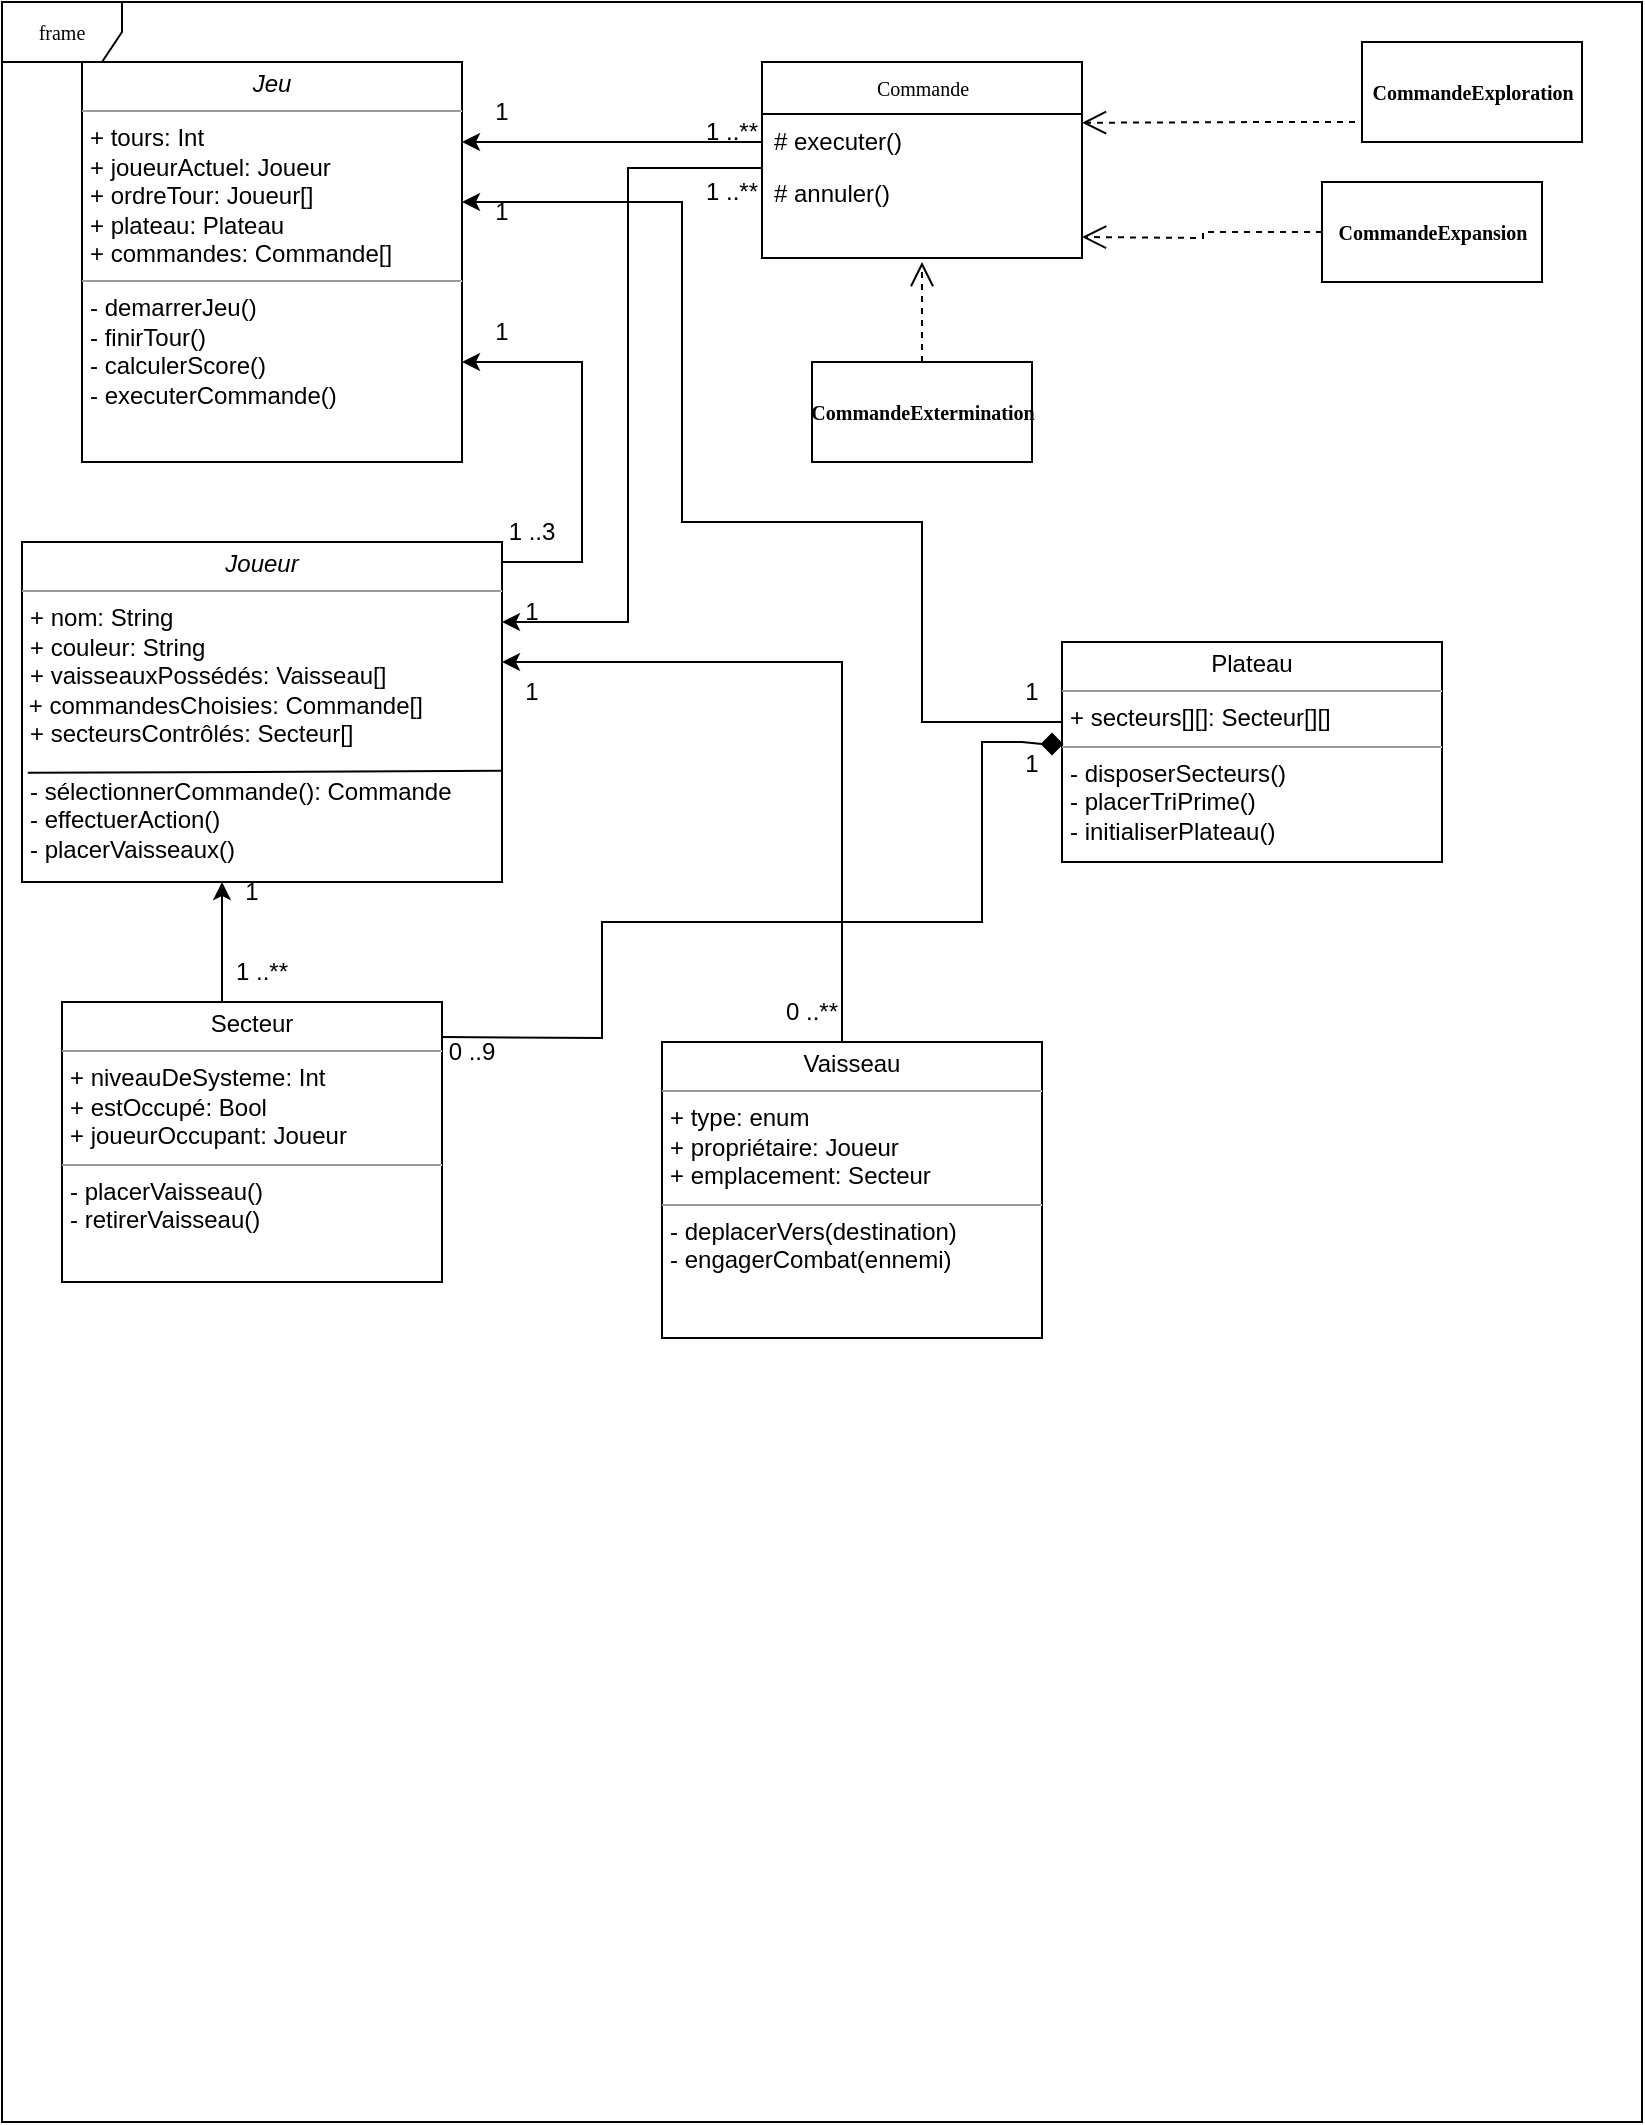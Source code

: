 <mxfile version="24.8.3">
  <diagram name="Page-1" id="c4acf3e9-155e-7222-9cf6-157b1a14988f">
    <mxGraphModel dx="1050" dy="558" grid="1" gridSize="10" guides="1" tooltips="1" connect="1" arrows="1" fold="1" page="1" pageScale="1" pageWidth="850" pageHeight="1100" background="none" math="0" shadow="0">
      <root>
        <mxCell id="0" />
        <mxCell id="1" parent="0" />
        <mxCell id="17acba5748e5396b-1" value="frame" style="shape=umlFrame;whiteSpace=wrap;html=1;rounded=0;shadow=0;comic=0;labelBackgroundColor=none;strokeWidth=1;fontFamily=Verdana;fontSize=10;align=center;movable=0;resizable=0;rotatable=0;deletable=0;editable=0;locked=1;connectable=0;" parent="1" vertex="1">
          <mxGeometry x="20" y="20" width="820" height="1060" as="geometry" />
        </mxCell>
        <mxCell id="17acba5748e5396b-20" value="Commande" style="swimlane;html=1;fontStyle=0;childLayout=stackLayout;horizontal=1;startSize=26;fillColor=none;horizontalStack=0;resizeParent=1;resizeLast=0;collapsible=1;marginBottom=0;swimlaneFillColor=#ffffff;rounded=0;shadow=0;comic=0;labelBackgroundColor=none;strokeWidth=1;fontFamily=Verdana;fontSize=10;align=center;" parent="1" vertex="1">
          <mxGeometry x="400" y="50" width="160" height="98" as="geometry" />
        </mxCell>
        <mxCell id="17acba5748e5396b-21" value="# executer()" style="text;html=1;strokeColor=none;fillColor=none;align=left;verticalAlign=top;spacingLeft=4;spacingRight=4;whiteSpace=wrap;overflow=hidden;rotatable=0;points=[[0,0.5],[1,0.5]];portConstraint=eastwest;" parent="17acba5748e5396b-20" vertex="1">
          <mxGeometry y="26" width="160" height="26" as="geometry" />
        </mxCell>
        <mxCell id="GJo9A6eDQmk_NZIqTq33-12" value="# annuler()" style="text;html=1;strokeColor=none;fillColor=none;align=left;verticalAlign=top;spacingLeft=4;spacingRight=4;whiteSpace=wrap;overflow=hidden;rotatable=0;points=[[0,0.5],[1,0.5]];portConstraint=eastwest;" parent="17acba5748e5396b-20" vertex="1">
          <mxGeometry y="52" width="160" height="26" as="geometry" />
        </mxCell>
        <mxCell id="5d2195bd80daf111-10" value="&lt;p style=&quot;margin:0px;margin-top:4px;text-align:center;&quot;&gt;&lt;span style=&quot;caret-color: rgb(0, 0, 0); text-align: start; text-wrap: wrap; text-size-adjust: auto;&quot; id=&quot;docs-internal-guid-2ee5d506-7fff-8867-afa0-fd2d16b8a3a7&quot;&gt;&lt;span style=&quot;background-color: transparent; font-variant-east-asian: normal; font-variant-position: normal; vertical-align: baseline; white-space-collapse: preserve;&quot;&gt;&lt;font style=&quot;font-size: 12px;&quot;&gt;Vaisseau&lt;/font&gt;&lt;/span&gt;&lt;/span&gt;&lt;br&gt;&lt;/p&gt;&lt;hr size=&quot;1&quot;&gt;&lt;p style=&quot;margin:0px;margin-left:4px;&quot;&gt;&lt;font style=&quot;font-size: 12px;&quot;&gt;+&amp;nbsp;&lt;span style=&quot;caret-color: rgb(0, 0, 0); text-wrap: wrap; text-size-adjust: auto;&quot; id=&quot;docs-internal-guid-93e13cd5-7fff-e32a-2f38-325c44c238fd&quot;&gt;&lt;span style=&quot;background-color: transparent; font-variant-east-asian: normal; font-variant-position: normal; vertical-align: baseline; white-space-collapse: preserve;&quot;&gt;&lt;font style=&quot;font-size: 12px;&quot;&gt;type&lt;/font&gt;&lt;/span&gt;&lt;/span&gt;: enum&lt;br&gt;+&amp;nbsp;&lt;span style=&quot;caret-color: rgb(0, 0, 0); text-wrap: wrap; text-size-adjust: auto;&quot; id=&quot;docs-internal-guid-62168c0f-7fff-41d5-4c26-f476566d4a15&quot;&gt;&lt;span style=&quot;font-family: Arial, sans-serif; background-color: transparent; font-variant-east-asian: normal; font-variant-position: normal; vertical-align: baseline; white-space-collapse: preserve;&quot;&gt;propriétaire&lt;/span&gt;&lt;/span&gt;: Joueur&lt;/font&gt;&lt;/p&gt;&lt;p style=&quot;margin:0px;margin-left:4px;&quot;&gt;&lt;font style=&quot;font-size: 12px;&quot;&gt;+&amp;nbsp;&lt;span style=&quot;caret-color: rgb(0, 0, 0); text-wrap: wrap; text-size-adjust: auto;&quot; id=&quot;docs-internal-guid-e295361c-7fff-5693-6578-479ee620bb02&quot;&gt;&lt;span style=&quot;font-family: Arial, sans-serif; background-color: transparent; font-variant-east-asian: normal; font-variant-position: normal; vertical-align: baseline; white-space-collapse: preserve;&quot;&gt;emplacement&lt;/span&gt;&lt;/span&gt;: Secteur&lt;br&gt;&lt;/font&gt;&lt;/p&gt;&lt;hr size=&quot;1&quot;&gt;&lt;p style=&quot;margin:0px;margin-left:4px;&quot;&gt;&lt;font style=&quot;font-size: 12px;&quot;&gt;-&amp;nbsp;&lt;span style=&quot;caret-color: rgb(0, 0, 0); text-wrap: wrap; text-size-adjust: auto;&quot; id=&quot;docs-internal-guid-6ab4af52-7fff-8bf8-78c1-0ad7d5bf00ba&quot;&gt;&lt;span style=&quot;font-family: Arial, sans-serif; background-color: transparent; font-variant-east-asian: normal; font-variant-position: normal; vertical-align: baseline; white-space-collapse: preserve;&quot;&gt;deplacerVers&lt;/span&gt;&lt;/span&gt;(destination)&lt;/font&gt;&lt;/p&gt;&lt;p style=&quot;margin:0px;margin-left:4px;&quot;&gt;&lt;font style=&quot;font-size: 12px;&quot;&gt;&lt;span style=&quot;background-color: initial;&quot;&gt;-&amp;nbsp;&lt;/span&gt;&lt;span style=&quot;caret-color: rgb(0, 0, 0); text-wrap: wrap; text-size-adjust: auto;&quot; id=&quot;docs-internal-guid-ca77cee1-7fff-af72-6b52-f041e94a133c&quot;&gt;&lt;span style=&quot;font-family: Arial, sans-serif; background-color: transparent; font-variant-east-asian: normal; font-variant-position: normal; vertical-align: baseline; white-space-collapse: preserve;&quot;&gt;engagerCombat&lt;/span&gt;&lt;/span&gt;&lt;span style=&quot;background-color: initial;&quot;&gt;(ennemi)&lt;/span&gt;&lt;/font&gt;&lt;br&gt;&lt;/p&gt;" style="verticalAlign=top;align=left;overflow=fill;fontSize=12;fontFamily=Helvetica;html=1;rounded=0;shadow=0;comic=0;labelBackgroundColor=none;strokeWidth=1" parent="1" vertex="1">
          <mxGeometry x="350" y="540" width="190" height="148" as="geometry" />
        </mxCell>
        <mxCell id="5d2195bd80daf111-13" value="&lt;b&gt;CommandeExtermination&lt;/b&gt;" style="html=1;rounded=0;shadow=0;comic=0;labelBackgroundColor=none;strokeWidth=1;fontFamily=Verdana;fontSize=10;align=center;" parent="1" vertex="1">
          <mxGeometry x="425" y="200" width="110" height="50" as="geometry" />
        </mxCell>
        <mxCell id="5d2195bd80daf111-14" value="&lt;b&gt;CommandeExpansion&lt;/b&gt;" style="html=1;rounded=0;shadow=0;comic=0;labelBackgroundColor=none;strokeWidth=1;fontFamily=Verdana;fontSize=10;align=center;" parent="1" vertex="1">
          <mxGeometry x="680" y="110" width="110" height="50" as="geometry" />
        </mxCell>
        <mxCell id="5d2195bd80daf111-26" style="edgeStyle=orthogonalEdgeStyle;rounded=0;html=1;dashed=1;labelBackgroundColor=none;startFill=0;endArrow=open;endFill=0;endSize=10;fontFamily=Verdana;fontSize=10;exitX=0.5;exitY=0;exitDx=0;exitDy=0;" parent="1" source="5d2195bd80daf111-13" edge="1">
          <mxGeometry relative="1" as="geometry">
            <Array as="points">
              <mxPoint x="480" y="150" />
            </Array>
            <mxPoint x="440" y="200" as="sourcePoint" />
            <mxPoint x="480" y="150" as="targetPoint" />
          </mxGeometry>
        </mxCell>
        <mxCell id="5d2195bd80daf111-15" value="&lt;p style=&quot;margin:0px;margin-top:4px;text-align:center;&quot;&gt;&lt;span style=&quot;caret-color: rgb(0, 0, 0); text-align: start; text-wrap: wrap; text-size-adjust: auto;&quot; id=&quot;docs-internal-guid-b3213f9f-7fff-8f5c-c253-338bc10951cc&quot;&gt;&lt;span style=&quot;font-family: Arial, sans-serif; background-color: transparent; font-variant-east-asian: normal; font-variant-position: normal; vertical-align: baseline; white-space-collapse: preserve;&quot;&gt;Plateau&lt;/span&gt;&lt;/span&gt;&lt;br&gt;&lt;/p&gt;&lt;hr size=&quot;1&quot;&gt;&lt;p style=&quot;margin:0px;margin-left:4px;&quot;&gt;+&amp;nbsp;&lt;span style=&quot;caret-color: rgb(0, 0, 0); text-wrap: wrap; text-size-adjust: auto;&quot; id=&quot;docs-internal-guid-b2e2c27a-7fff-f34c-b8bb-4817a529b96e&quot;&gt;&lt;span style=&quot;font-family: Arial, sans-serif; background-color: transparent; font-variant-east-asian: normal; font-variant-position: normal; vertical-align: baseline; white-space-collapse: preserve;&quot;&gt;&lt;font style=&quot;font-size: 12px;&quot;&gt;secteurs[][]&lt;/font&gt;&lt;/span&gt;&lt;/span&gt;: Secteur[][]&lt;br&gt;&lt;/p&gt;&lt;hr size=&quot;1&quot;&gt;&lt;p style=&quot;margin:0px;margin-left:4px;&quot;&gt;-&amp;nbsp;&lt;span style=&quot;caret-color: rgb(0, 0, 0); text-wrap: wrap; text-size-adjust: auto;&quot; id=&quot;docs-internal-guid-2244ef7e-7fff-301d-b6cc-7731503437bb&quot;&gt;&lt;span style=&quot;font-family: Arial, sans-serif; background-color: transparent; font-variant-east-asian: normal; font-variant-position: normal; vertical-align: baseline; white-space-collapse: preserve;&quot;&gt;&lt;font style=&quot;font-size: 12px;&quot;&gt;disposerSecteurs&lt;/font&gt;&lt;/span&gt;&lt;/span&gt;()&lt;/p&gt;&lt;p style=&quot;margin:0px;margin-left:4px;&quot;&gt;-&amp;nbsp;&lt;span style=&quot;caret-color: rgb(0, 0, 0); text-wrap: wrap; text-size-adjust: auto;&quot; id=&quot;docs-internal-guid-e2a53ce2-7fff-88a2-711e-00a28b6adaa2&quot;&gt;&lt;span style=&quot;font-family: Arial, sans-serif; background-color: transparent; font-variant-east-asian: normal; font-variant-position: normal; vertical-align: baseline; white-space-collapse: preserve;&quot;&gt;&lt;font style=&quot;font-size: 12px;&quot;&gt;placerTriPrime&lt;/font&gt;&lt;/span&gt;&lt;/span&gt;()&lt;/p&gt;&lt;p style=&quot;margin:0px;margin-left:4px;&quot;&gt;- initialiserPlateau()&lt;br&gt;&lt;/p&gt;" style="verticalAlign=top;align=left;overflow=fill;fontSize=12;fontFamily=Helvetica;html=1;rounded=0;shadow=0;comic=0;labelBackgroundColor=none;strokeWidth=1" parent="1" vertex="1">
          <mxGeometry x="550" y="340" width="190" height="110" as="geometry" />
        </mxCell>
        <mxCell id="5d2195bd80daf111-17" value="&lt;b&gt;CommandeExploration&lt;/b&gt;" style="html=1;rounded=0;shadow=0;comic=0;labelBackgroundColor=none;strokeWidth=1;fontFamily=Verdana;fontSize=10;align=center;" parent="1" vertex="1">
          <mxGeometry x="700" y="40" width="110" height="50" as="geometry" />
        </mxCell>
        <mxCell id="5d2195bd80daf111-18" value="&lt;p style=&quot;margin:0px;margin-top:4px;text-align:center;&quot;&gt;&lt;i&gt;Jeu&lt;/i&gt;&lt;br&gt;&lt;/p&gt;&lt;hr size=&quot;1&quot;&gt;&lt;p style=&quot;margin:0px;margin-left:4px;&quot;&gt;+ tours: Int&lt;br&gt;+ joueurActuel: Joueur&lt;/p&gt;&lt;p style=&quot;margin: 0px 0px 0px 4px;&quot;&gt;+ ordreTour: Joueur[]&lt;/p&gt;&lt;p style=&quot;margin: 0px 0px 0px 4px;&quot;&gt;+ plateau: Plateau&lt;/p&gt;&lt;p style=&quot;margin: 0px 0px 0px 4px;&quot;&gt;+ commandes: Commande[]&lt;/p&gt;&lt;hr size=&quot;1&quot;&gt;&lt;p style=&quot;margin:0px;margin-left:4px;&quot;&gt;- demarrerJeu()&lt;br&gt;- finirTour()&lt;/p&gt;&lt;p style=&quot;margin:0px;margin-left:4px;&quot;&gt;- calculerScore()&lt;br&gt;&lt;/p&gt;&lt;p style=&quot;margin:0px;margin-left:4px;&quot;&gt;- executerCommande()&lt;br&gt;&lt;/p&gt;" style="verticalAlign=top;align=left;overflow=fill;fontSize=12;fontFamily=Helvetica;html=1;rounded=0;shadow=0;comic=0;labelBackgroundColor=none;strokeWidth=1" parent="1" vertex="1">
          <mxGeometry x="60" y="50" width="190" height="200" as="geometry" />
        </mxCell>
        <mxCell id="5d2195bd80daf111-19" value="&lt;p style=&quot;margin:0px;margin-top:4px;text-align:center;&quot;&gt;&lt;i&gt;Joueur&lt;/i&gt;&lt;br&gt;&lt;/p&gt;&lt;hr size=&quot;1&quot;&gt;&lt;p style=&quot;margin:0px;margin-left:4px;&quot;&gt;+ nom: String&lt;br&gt;+ couleur: String&lt;/p&gt;&lt;p style=&quot;margin:0px;margin-left:4px;&quot;&gt;+&amp;nbsp;&lt;span style=&quot;caret-color: rgb(0, 0, 0); text-wrap: wrap; text-size-adjust: auto;&quot; id=&quot;docs-internal-guid-6de89723-7fff-ddd4-8437-8b7554050fe8&quot;&gt;&lt;span style=&quot;background-color: transparent; font-variant-east-asian: normal; font-variant-position: normal; vertical-align: baseline; white-space-collapse: preserve;&quot;&gt;&lt;font style=&quot;font-size: 12px;&quot; face=&quot;Helvetica&quot;&gt;vaisseauxPossédés&lt;/font&gt;&lt;/span&gt;&lt;/span&gt;:&amp;nbsp;&lt;span style=&quot;background-color: transparent; font-family: Arial, sans-serif; white-space: pre-wrap; caret-color: rgb(0, 0, 0);&quot;&gt;&lt;font style=&quot;font-size: 12px;&quot;&gt;Vaisseau[]&lt;/font&gt;&lt;/span&gt;&lt;br&gt;&lt;/p&gt;&lt;div&gt;&amp;nbsp;&lt;span style=&quot;background-color: initial;&quot;&gt;+ &lt;font face=&quot;Helvetica&quot;&gt;commandesChoisies&lt;/font&gt;&lt;/span&gt;&lt;span style=&quot;background-color: initial;&quot;&gt;: Commande[]&lt;/span&gt;&lt;/div&gt;&lt;div&gt;&lt;p style=&quot;margin: 0px 0px 0px 4px;&quot;&gt;+&amp;nbsp;&lt;span style=&quot;caret-color: rgb(0, 0, 0); text-wrap: wrap; text-size-adjust: auto;&quot; id=&quot;docs-internal-guid-5e5d3d90-7fff-a844-01cc-83fdc1810987&quot;&gt;&lt;span style=&quot;font-family: Arial, sans-serif; background-color: transparent; font-variant-east-asian: normal; font-variant-position: normal; vertical-align: baseline; white-space-collapse: preserve;&quot;&gt;&lt;font style=&quot;font-size: 12px;&quot;&gt;secteursContrôlés&lt;/font&gt;&lt;/span&gt;&lt;/span&gt;: Secteur[]&lt;br&gt;&lt;/p&gt;&lt;p style=&quot;margin: 0px 0px 0px 4px;&quot;&gt;&lt;br&gt;&lt;/p&gt;&lt;/div&gt;&lt;div&gt;&lt;/div&gt;&lt;p style=&quot;margin:0px;margin-left:4px;&quot;&gt;-&amp;nbsp;&lt;span style=&quot;caret-color: rgb(0, 0, 0); text-wrap: wrap; text-size-adjust: auto;&quot; id=&quot;docs-internal-guid-1cc7331e-7fff-ebf7-1ea9-ec3f53f1e658&quot;&gt;&lt;span style=&quot;font-family: Arial, sans-serif; background-color: transparent; font-variant-east-asian: normal; font-variant-position: normal; vertical-align: baseline; white-space-collapse: preserve;&quot;&gt;&lt;font style=&quot;font-size: 12px;&quot;&gt;sélectionnerCommande&lt;/font&gt;&lt;/span&gt;&lt;/span&gt;(): Commande&lt;br&gt;-&amp;nbsp;&lt;span style=&quot;caret-color: rgb(0, 0, 0); text-wrap: wrap; text-size-adjust: auto;&quot; id=&quot;docs-internal-guid-b605cee1-7fff-6ceb-278c-d278d0f0dbaa&quot;&gt;&lt;span style=&quot;font-family: Arial, sans-serif; background-color: transparent; font-variant-east-asian: normal; font-variant-position: normal; vertical-align: baseline; white-space-collapse: preserve;&quot;&gt;&lt;font style=&quot;font-size: 12px;&quot;&gt;effectuerAction&lt;/font&gt;&lt;/span&gt;&lt;/span&gt;()&lt;/p&gt;&lt;p style=&quot;margin:0px;margin-left:4px;&quot;&gt;-&amp;nbsp;&lt;span style=&quot;caret-color: rgb(0, 0, 0); text-wrap: wrap; text-size-adjust: auto;&quot; id=&quot;docs-internal-guid-a8f24988-7fff-b718-d9a4-53bfb2a87d07&quot;&gt;&lt;span style=&quot;background-color: transparent; font-variant-east-asian: normal; font-variant-position: normal; vertical-align: baseline; white-space-collapse: preserve;&quot;&gt;&lt;font face=&quot;Helvetica&quot; style=&quot;font-size: 12px;&quot;&gt;placerVaisseaux&lt;/font&gt;&lt;/span&gt;&lt;/span&gt;()&lt;br&gt;&lt;/p&gt;" style="verticalAlign=top;align=left;overflow=fill;fontSize=12;fontFamily=Helvetica;html=1;rounded=0;shadow=0;comic=0;labelBackgroundColor=none;strokeWidth=1" parent="1" vertex="1">
          <mxGeometry x="30" y="290" width="240" height="170" as="geometry" />
        </mxCell>
        <mxCell id="5d2195bd80daf111-20" value="&lt;p style=&quot;margin:0px;margin-top:4px;text-align:center;&quot;&gt;&lt;span style=&quot;caret-color: rgb(0, 0, 0); text-align: start; text-wrap: wrap; text-size-adjust: auto;&quot; id=&quot;docs-internal-guid-e3b61ee9-7fff-e5d5-41c7-d22d9880ad86&quot;&gt;&lt;span style=&quot;font-family: Arial, sans-serif; background-color: transparent; font-variant-east-asian: normal; font-variant-position: normal; vertical-align: baseline; white-space-collapse: preserve;&quot;&gt;&lt;font style=&quot;font-size: 12px;&quot;&gt;Secteur&lt;/font&gt;&lt;/span&gt;&lt;/span&gt;&lt;br&gt;&lt;/p&gt;&lt;hr size=&quot;1&quot;&gt;&lt;p style=&quot;margin:0px;margin-left:4px;&quot;&gt;+&amp;nbsp;&lt;span style=&quot;caret-color: rgb(0, 0, 0); text-wrap: wrap; text-size-adjust: auto;&quot; id=&quot;docs-internal-guid-462577ee-7fff-3a6e-18f1-1afd69765bc6&quot;&gt;&lt;span style=&quot;font-family: Arial, sans-serif; background-color: transparent; font-variant-east-asian: normal; font-variant-position: normal; vertical-align: baseline; white-space-collapse: preserve;&quot;&gt;&lt;font style=&quot;font-size: 12px;&quot;&gt;niveauDeSysteme&lt;/font&gt;&lt;/span&gt;&lt;/span&gt;: Int&lt;br&gt;+&amp;nbsp;&lt;span style=&quot;caret-color: rgb(0, 0, 0); text-wrap: wrap; text-size-adjust: auto;&quot; id=&quot;docs-internal-guid-7cf39076-7fff-7596-5069-f07c1bd4fb56&quot;&gt;&lt;span style=&quot;font-family: Arial, sans-serif; background-color: transparent; font-variant-east-asian: normal; font-variant-position: normal; vertical-align: baseline; white-space-collapse: preserve;&quot;&gt;&lt;font style=&quot;font-size: 12px;&quot;&gt;estOccupé&lt;/font&gt;&lt;/span&gt;&lt;/span&gt;: Bool&lt;/p&gt;&lt;p style=&quot;margin:0px;margin-left:4px;&quot;&gt;+&amp;nbsp;&lt;span style=&quot;caret-color: rgb(0, 0, 0); text-wrap: wrap; text-size-adjust: auto;&quot; id=&quot;docs-internal-guid-00a3d113-7fff-d1fa-c497-511a970d967c&quot;&gt;&lt;span style=&quot;background-color: transparent; font-variant-east-asian: normal; font-variant-position: normal; vertical-align: baseline; white-space-collapse: preserve;&quot;&gt;&lt;font style=&quot;font-size: 12px;&quot;&gt;joueurOccupant&lt;/font&gt;&lt;/span&gt;&lt;/span&gt;: Joueur&lt;br&gt;&lt;/p&gt;&lt;hr size=&quot;1&quot;&gt;&lt;p style=&quot;margin:0px;margin-left:4px;&quot;&gt;-&amp;nbsp;&lt;span style=&quot;caret-color: rgb(0, 0, 0); text-wrap: wrap; text-size-adjust: auto;&quot; id=&quot;docs-internal-guid-e1630ec1-7fff-0c20-7431-e668d71be7ab&quot;&gt;&lt;span style=&quot;background-color: transparent; font-variant-east-asian: normal; font-variant-position: normal; vertical-align: baseline; white-space-collapse: preserve;&quot;&gt;&lt;font face=&quot;Helvetica&quot; style=&quot;font-size: 12px;&quot;&gt;placerVaisseau&lt;/font&gt;&lt;/span&gt;&lt;/span&gt;()&lt;br&gt;-&amp;nbsp;&lt;span style=&quot;caret-color: rgb(0, 0, 0); text-wrap: wrap; text-size-adjust: auto;&quot; id=&quot;docs-internal-guid-03e8e8f0-7fff-3a2d-6706-b5379dcc5f43&quot;&gt;&lt;span style=&quot;font-family: Arial, sans-serif; background-color: transparent; font-variant-east-asian: normal; font-variant-position: normal; vertical-align: baseline; white-space-collapse: preserve;&quot;&gt;&lt;font style=&quot;font-size: 12px;&quot;&gt;retirerVaisseau&lt;/font&gt;&lt;/span&gt;&lt;/span&gt;()&lt;/p&gt;" style="verticalAlign=top;align=left;overflow=fill;fontSize=12;fontFamily=Helvetica;html=1;rounded=0;shadow=0;comic=0;labelBackgroundColor=none;strokeWidth=1" parent="1" vertex="1">
          <mxGeometry x="50" y="520" width="190" height="140" as="geometry" />
        </mxCell>
        <mxCell id="GJo9A6eDQmk_NZIqTq33-7" value="" style="endArrow=none;html=1;rounded=0;exitX=0.012;exitY=0.679;exitDx=0;exitDy=0;exitPerimeter=0;entryX=0.998;entryY=0.673;entryDx=0;entryDy=0;entryPerimeter=0;" parent="1" source="5d2195bd80daf111-19" target="5d2195bd80daf111-19" edge="1">
          <mxGeometry width="50" height="50" relative="1" as="geometry">
            <mxPoint x="490" y="350" as="sourcePoint" />
            <mxPoint x="540" y="300" as="targetPoint" />
          </mxGeometry>
        </mxCell>
        <mxCell id="GJo9A6eDQmk_NZIqTq33-13" value="" style="endArrow=classic;html=1;rounded=0;entryX=1;entryY=0.75;entryDx=0;entryDy=0;" parent="1" target="5d2195bd80daf111-18" edge="1">
          <mxGeometry width="50" height="50" relative="1" as="geometry">
            <mxPoint x="270" y="300" as="sourcePoint" />
            <mxPoint x="540" y="340" as="targetPoint" />
            <Array as="points">
              <mxPoint x="310" y="300" />
              <mxPoint x="310" y="200" />
            </Array>
          </mxGeometry>
        </mxCell>
        <mxCell id="GJo9A6eDQmk_NZIqTq33-14" value="" style="endArrow=none;html=1;rounded=0;exitX=1.001;exitY=0.125;exitDx=0;exitDy=0;exitPerimeter=0;entryX=0;entryY=0.5;entryDx=0;entryDy=0;" parent="1" source="5d2195bd80daf111-20" target="GJo9A6eDQmk_NZIqTq33-15" edge="1">
          <mxGeometry width="50" height="50" relative="1" as="geometry">
            <mxPoint x="260" y="540" as="sourcePoint" />
            <mxPoint x="540" y="390" as="targetPoint" />
            <Array as="points">
              <mxPoint x="320" y="538" />
              <mxPoint x="320" y="480" />
              <mxPoint x="510" y="480" />
              <mxPoint x="510" y="390" />
              <mxPoint x="530" y="390" />
            </Array>
          </mxGeometry>
        </mxCell>
        <mxCell id="GJo9A6eDQmk_NZIqTq33-15" value="" style="rhombus;whiteSpace=wrap;html=1;fillColor=#000000;" parent="1" vertex="1">
          <mxGeometry x="540" y="386" width="10" height="10" as="geometry" />
        </mxCell>
        <mxCell id="GJo9A6eDQmk_NZIqTq33-20" value="" style="endArrow=classic;html=1;rounded=0;entryX=0.982;entryY=0.188;entryDx=0;entryDy=0;entryPerimeter=0;" parent="1" edge="1">
          <mxGeometry width="50" height="50" relative="1" as="geometry">
            <mxPoint x="323" y="90" as="sourcePoint" />
            <mxPoint x="250.0" y="90.0" as="targetPoint" />
            <Array as="points">
              <mxPoint x="400" y="90" />
            </Array>
          </mxGeometry>
        </mxCell>
        <mxCell id="GJo9A6eDQmk_NZIqTq33-21" value="" style="endArrow=classic;html=1;rounded=0;" parent="1" edge="1">
          <mxGeometry width="50" height="50" relative="1" as="geometry">
            <mxPoint x="400" y="103" as="sourcePoint" />
            <mxPoint x="270" y="330" as="targetPoint" />
            <Array as="points">
              <mxPoint x="333" y="103" />
              <mxPoint x="333" y="330" />
            </Array>
          </mxGeometry>
        </mxCell>
        <mxCell id="GJo9A6eDQmk_NZIqTq33-22" value="" style="endArrow=classic;html=1;rounded=0;" parent="1" edge="1">
          <mxGeometry width="50" height="50" relative="1" as="geometry">
            <mxPoint x="440" y="540" as="sourcePoint" />
            <mxPoint x="270" y="350" as="targetPoint" />
            <Array as="points">
              <mxPoint x="440" y="350" />
              <mxPoint x="360" y="350" />
            </Array>
          </mxGeometry>
        </mxCell>
        <mxCell id="GJo9A6eDQmk_NZIqTq33-23" value="" style="endArrow=classic;html=1;rounded=0;" parent="1" edge="1">
          <mxGeometry width="50" height="50" relative="1" as="geometry">
            <mxPoint x="130" y="520" as="sourcePoint" />
            <mxPoint x="130" y="460" as="targetPoint" />
            <Array as="points">
              <mxPoint x="130" y="490" />
            </Array>
          </mxGeometry>
        </mxCell>
        <mxCell id="GJo9A6eDQmk_NZIqTq33-24" style="edgeStyle=orthogonalEdgeStyle;rounded=0;html=1;dashed=1;labelBackgroundColor=none;startFill=0;endArrow=open;endFill=0;endSize=10;fontFamily=Verdana;fontSize=10;" parent="1" source="5d2195bd80daf111-14" edge="1">
          <mxGeometry relative="1" as="geometry">
            <Array as="points" />
            <mxPoint x="655" y="130" as="sourcePoint" />
            <mxPoint x="560" y="137.5" as="targetPoint" />
          </mxGeometry>
        </mxCell>
        <mxCell id="GJo9A6eDQmk_NZIqTq33-25" style="edgeStyle=orthogonalEdgeStyle;rounded=0;html=1;dashed=1;labelBackgroundColor=none;startFill=0;endArrow=open;endFill=0;endSize=10;fontFamily=Verdana;fontSize=10;exitX=0;exitY=0.75;exitDx=0;exitDy=0;entryX=1.024;entryY=0.157;entryDx=0;entryDy=0;entryPerimeter=0;" parent="1" source="5d2195bd80daf111-17" edge="1">
          <mxGeometry relative="1" as="geometry">
            <Array as="points">
              <mxPoint x="700" y="80" />
              <mxPoint x="656" y="80" />
            </Array>
            <mxPoint x="746.16" y="80.0" as="sourcePoint" />
            <mxPoint x="560.0" y="80.386" as="targetPoint" />
          </mxGeometry>
        </mxCell>
        <mxCell id="RjoOrm5O5p-YaTihl5uq-3" value="1" style="text;html=1;align=center;verticalAlign=middle;whiteSpace=wrap;rounded=0;" parent="1" vertex="1">
          <mxGeometry x="260" y="70" width="20" height="10" as="geometry" />
        </mxCell>
        <mxCell id="RjoOrm5O5p-YaTihl5uq-4" value="1 ..**" style="text;html=1;align=center;verticalAlign=middle;whiteSpace=wrap;rounded=0;" parent="1" vertex="1">
          <mxGeometry x="370" y="110" width="30" height="10" as="geometry" />
        </mxCell>
        <mxCell id="RjoOrm5O5p-YaTihl5uq-5" value="1 ..**" style="text;html=1;align=center;verticalAlign=middle;whiteSpace=wrap;rounded=0;" parent="1" vertex="1">
          <mxGeometry x="370" y="80" width="30" height="10" as="geometry" />
        </mxCell>
        <mxCell id="RjoOrm5O5p-YaTihl5uq-7" value="1" style="text;html=1;align=center;verticalAlign=middle;whiteSpace=wrap;rounded=0;" parent="1" vertex="1">
          <mxGeometry x="255" y="180" width="30" height="10" as="geometry" />
        </mxCell>
        <mxCell id="RjoOrm5O5p-YaTihl5uq-8" value="1 ..3" style="text;html=1;align=center;verticalAlign=middle;whiteSpace=wrap;rounded=0;" parent="1" vertex="1">
          <mxGeometry x="270" y="280" width="30" height="10" as="geometry" />
        </mxCell>
        <mxCell id="RjoOrm5O5p-YaTihl5uq-9" value="" style="endArrow=classic;html=1;rounded=0;" parent="1" edge="1">
          <mxGeometry width="50" height="50" relative="1" as="geometry">
            <mxPoint x="550" y="380" as="sourcePoint" />
            <mxPoint x="250" y="120" as="targetPoint" />
            <Array as="points">
              <mxPoint x="480" y="380" />
              <mxPoint x="480" y="280" />
              <mxPoint x="360" y="280" />
              <mxPoint x="360" y="120" />
            </Array>
          </mxGeometry>
        </mxCell>
        <mxCell id="RjoOrm5O5p-YaTihl5uq-10" value="1" style="text;html=1;align=center;verticalAlign=middle;whiteSpace=wrap;rounded=0;" parent="1" vertex="1">
          <mxGeometry x="520" y="360" width="30" height="10" as="geometry" />
        </mxCell>
        <mxCell id="RjoOrm5O5p-YaTihl5uq-11" value="1" style="text;html=1;align=center;verticalAlign=middle;whiteSpace=wrap;rounded=0;" parent="1" vertex="1">
          <mxGeometry x="255" y="120" width="30" height="10" as="geometry" />
        </mxCell>
        <mxCell id="RjoOrm5O5p-YaTihl5uq-12" value="1" style="text;html=1;align=center;verticalAlign=middle;whiteSpace=wrap;rounded=0;" parent="1" vertex="1">
          <mxGeometry x="520" y="396" width="30" height="10" as="geometry" />
        </mxCell>
        <mxCell id="RjoOrm5O5p-YaTihl5uq-13" value="&lt;div&gt;0 ..9&lt;/div&gt;" style="text;html=1;align=center;verticalAlign=middle;whiteSpace=wrap;rounded=0;" parent="1" vertex="1">
          <mxGeometry x="240" y="540" width="30" height="10" as="geometry" />
        </mxCell>
        <mxCell id="RjoOrm5O5p-YaTihl5uq-14" value="1" style="text;html=1;align=center;verticalAlign=middle;whiteSpace=wrap;rounded=0;" parent="1" vertex="1">
          <mxGeometry x="270" y="360" width="30" height="10" as="geometry" />
        </mxCell>
        <mxCell id="RjoOrm5O5p-YaTihl5uq-15" value="0 ..**" style="text;html=1;align=center;verticalAlign=middle;whiteSpace=wrap;rounded=0;" parent="1" vertex="1">
          <mxGeometry x="410" y="520" width="30" height="10" as="geometry" />
        </mxCell>
        <mxCell id="RjoOrm5O5p-YaTihl5uq-16" value="1" style="text;html=1;align=center;verticalAlign=middle;whiteSpace=wrap;rounded=0;" parent="1" vertex="1">
          <mxGeometry x="130" y="460" width="30" height="10" as="geometry" />
        </mxCell>
        <mxCell id="RjoOrm5O5p-YaTihl5uq-17" value="1 ..**" style="text;html=1;align=center;verticalAlign=middle;whiteSpace=wrap;rounded=0;" parent="1" vertex="1">
          <mxGeometry x="135" y="500" width="30" height="10" as="geometry" />
        </mxCell>
        <mxCell id="RjoOrm5O5p-YaTihl5uq-18" value="1" style="text;html=1;align=center;verticalAlign=middle;whiteSpace=wrap;rounded=0;" parent="1" vertex="1">
          <mxGeometry x="270" y="320" width="30" height="10" as="geometry" />
        </mxCell>
      </root>
    </mxGraphModel>
  </diagram>
</mxfile>
